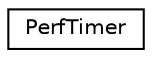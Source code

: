 digraph "Graphical Class Hierarchy"
{
  edge [fontname="Helvetica",fontsize="10",labelfontname="Helvetica",labelfontsize="10"];
  node [fontname="Helvetica",fontsize="10",shape=record];
  rankdir="LR";
  Node1 [label="PerfTimer",height=0.2,width=0.4,color="black", fillcolor="white", style="filled",URL="$struct_perf_timer.html"];
}
